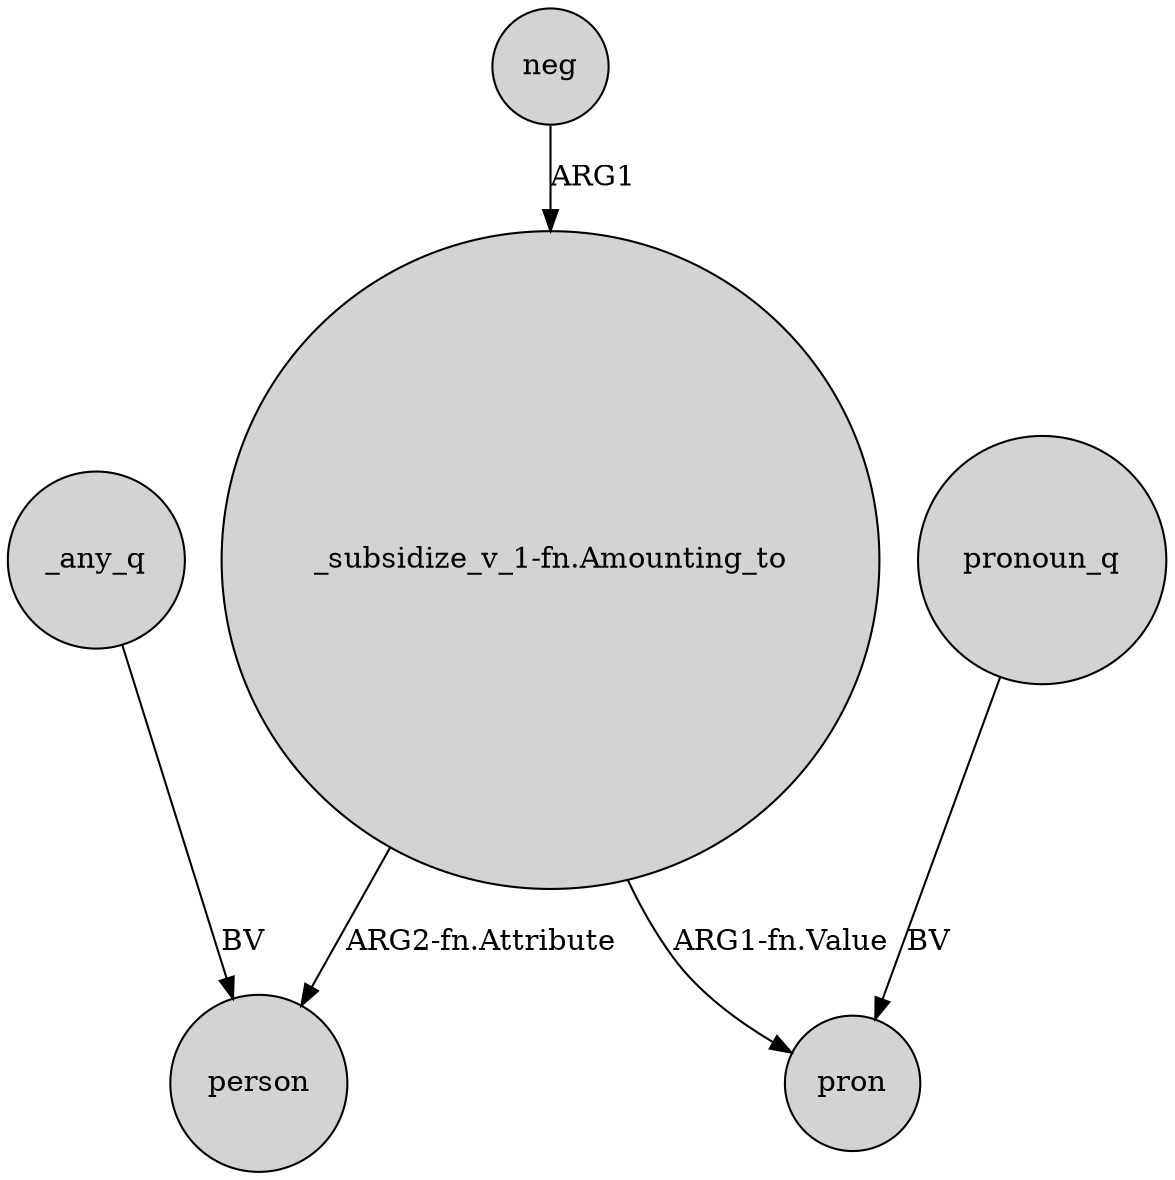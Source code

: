 digraph {
	node [shape=circle style=filled]
	"_subsidize_v_1-fn.Amounting_to" -> person [label="ARG2-fn.Attribute"]
	pronoun_q -> pron [label=BV]
	"_subsidize_v_1-fn.Amounting_to" -> pron [label="ARG1-fn.Value"]
	_any_q -> person [label=BV]
	neg -> "_subsidize_v_1-fn.Amounting_to" [label=ARG1]
}
